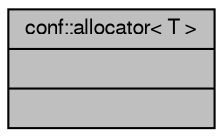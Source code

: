 digraph "conf::allocator&lt; T &gt;"
{
  edge [fontname="FreeSans",fontsize="10",labelfontname="FreeSans",labelfontsize="10"];
  node [fontname="FreeSans",fontsize="10",shape=record];
  Node1 [label="{conf::allocator\< T \>\n||}",height=0.2,width=0.4,color="black", fillcolor="grey75", style="filled" fontcolor="black"];
}
